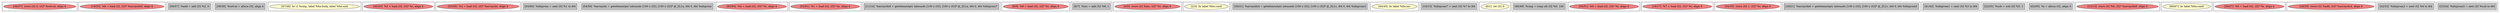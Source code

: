 
digraph G {





subgraph cluster33 {


node135 [fillcolor=lightcoral,label="[36/37]  store i32 0, i32* %retval, align 4",shape=ellipse,style=filled ]



}

subgraph cluster27 {


node129 [fillcolor=lightcoral,label="[19/20]  %6 = load i32, i32* %arrayidx6, align 4",shape=ellipse,style=filled ]



}

subgraph cluster28 {


node130 [fillcolor=grey,label="[56/57]  %add = add i32 %2, 0",shape=rectangle,style=filled ]



}

subgraph cluster26 {


node128 [fillcolor=grey,label="[38/39]  %retval = alloca i32, align 4",shape=rectangle,style=filled ]



}

subgraph cluster29 {


node131 [fillcolor=lemonchiffon,label="[47/48]  br i1 %cmp, label %for.body, label %for.end",shape=ellipse,style=filled ]



}

subgraph cluster25 {


node127 [fillcolor=lightcoral,label="[40/43]  %3 = load i32, i32* %i, align 4",shape=ellipse,style=filled ]



}

subgraph cluster24 {


node126 [fillcolor=lightcoral,label="[55/58]  %2 = load i32, i32* %arrayidx, align 4",shape=ellipse,style=filled ]



}

subgraph cluster22 {


node124 [fillcolor=grey,label="[53/60]  %idxprom = zext i32 %1 to i64",shape=rectangle,style=filled ]



}

subgraph cluster20 {


node122 [fillcolor=grey,label="[54/59]  %arrayidx = getelementptr inbounds [100 x i32], [100 x i32]* @_ZL1a, i64 0, i64 %idxprom",shape=rectangle,style=filled ]



}

subgraph cluster18 {


node120 [fillcolor=lightcoral,label="[63/64]  %4 = load i32, i32* %i, align 4",shape=ellipse,style=filled ]



}

subgraph cluster16 {


node118 [fillcolor=lightcoral,label="[52/61]  %1 = load i32, i32* %i, align 4",shape=ellipse,style=filled ]



}

subgraph cluster17 {


node119 [fillcolor=grey,label="[11/14]  %arrayidx8 = getelementptr inbounds [100 x i32], [100 x i32]* @_ZL1a, i64 0, i64 %idxprom7",shape=rectangle,style=filled ]



}

subgraph cluster4 {


node106 [fillcolor=lightcoral,label="[8/9]  %8 = load i32, i32* %i, align 4",shape=ellipse,style=filled ]



}

subgraph cluster3 {


node105 [fillcolor=grey,label="[6/7]  %inc = add i32 %8, 1",shape=rectangle,style=filled ]



}

subgraph cluster2 {


node104 [fillcolor=lightcoral,label="[4/5]  store i32 %inc, i32* %i, align 4",shape=ellipse,style=filled ]



}

subgraph cluster1 {


node103 [fillcolor=lemonchiffon,label="[2/3]  br label %for.cond",shape=ellipse,style=filled ]



}

subgraph cluster12 {


node114 [fillcolor=grey,label="[30/31]  %arrayidx4 = getelementptr inbounds [100 x i32], [100 x i32]* @_ZL1c, i64 0, i64 %idxprom3",shape=rectangle,style=filled ]



}

subgraph cluster32 {


node134 [fillcolor=lemonchiffon,label="[44/45]  br label %for.inc",shape=ellipse,style=filled ]



}

subgraph cluster5 {


node107 [fillcolor=grey,label="[10/15]  %idxprom7 = zext i32 %7 to i64",shape=rectangle,style=filled ]



}

subgraph cluster0 {


node102 [fillcolor=lemonchiffon,label="[0/1]  ret i32 0",shape=ellipse,style=filled ]



}

subgraph cluster31 {


node133 [fillcolor=grey,label="[46/49]  %cmp = icmp ult i32 %0, 100",shape=rectangle,style=filled ]



}

subgraph cluster30 {


node132 [fillcolor=lightcoral,label="[50/51]  %0 = load i32, i32* %i, align 4",shape=ellipse,style=filled ]



}

subgraph cluster6 {


node108 [fillcolor=lightcoral,label="[16/17]  %7 = load i32, i32* %i, align 4",shape=ellipse,style=filled ]



}

subgraph cluster14 {


node116 [fillcolor=lightcoral,label="[34/35]  store i32 1, i32* %i, align 4",shape=ellipse,style=filled ]



}

subgraph cluster7 {


node109 [fillcolor=grey,label="[18/21]  %arrayidx6 = getelementptr inbounds [100 x i32], [100 x i32]* @_ZL1c, i64 0, i64 %idxprom5",shape=rectangle,style=filled ]



}

subgraph cluster23 {


node125 [fillcolor=grey,label="[41/42]  %idxprom1 = zext i32 %3 to i64",shape=rectangle,style=filled ]



}

subgraph cluster8 {


node110 [fillcolor=grey,label="[22/25]  %sub = sub i32 %5, 1",shape=rectangle,style=filled ]



}

subgraph cluster21 {


node123 [fillcolor=grey,label="[62/65]  %i = alloca i32, align 4",shape=rectangle,style=filled ]



}

subgraph cluster9 {


node111 [fillcolor=lightcoral,label="[12/13]  store i32 %6, i32* %arrayidx8, align 4",shape=ellipse,style=filled ]



}

subgraph cluster19 {


node121 [fillcolor=lemonchiffon,label="[66/67]  br label %for.cond",shape=ellipse,style=filled ]



}

subgraph cluster10 {


node112 [fillcolor=lightcoral,label="[26/27]  %5 = load i32, i32* %i, align 4",shape=ellipse,style=filled ]



}

subgraph cluster11 {


node113 [fillcolor=lightcoral,label="[28/29]  store i32 %add, i32* %arrayidx4, align 4",shape=ellipse,style=filled ]



}

subgraph cluster13 {


node115 [fillcolor=grey,label="[32/33]  %idxprom3 = zext i32 %4 to i64",shape=rectangle,style=filled ]



}

subgraph cluster15 {


node117 [fillcolor=grey,label="[23/24]  %idxprom5 = zext i32 %sub to i64",shape=rectangle,style=filled ]



}

}

